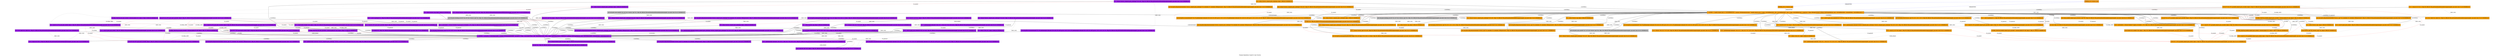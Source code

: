 strict graph "Program Dependency Graph for 'main' function" {
label="Program Dependency Graph for 'main' function";
Node0x55c8aea5aaf0 [fillcolor=purple, label="{  store i8* %12, i8** @_rpc_get_a.psocket, align 8, !dbg !91, DBGLOC file partitioned/multithreaded/purple/example1_rpc.mod.c line 25 col 11 ENDDBGLOC}", shape="record", side="purple/purple", style=filled];
Node0x558df9a9a6c0 [fillcolor=orange, label="{  store i8* %20, i8** @_handle_request_get_a.ssocket, align 8, !dbg !97, DBGLOC file partitioned/multithreaded/orange/example1_rpc.mod.c line 26 col 11 ENDDBGLOC}", shape="record", side="orange/orange", style=filled];
Node0x558df9a98080 [color="blue", fillcolor=orange, label="{FORMAL_IN: 0 %struct._tag*}", shape="record", side="orange/orange", style=filled];
Node0x55c8aea5f8c0 [dbginfo="Name: xdc_asyn_send on line 30 column 2 in file partitioned/multithreaded/purple/example1_rpc.mod.c (local)", fillcolor="gray", label="{  call void @xdc_asyn_send(i8* %22, i8* %23, %struct._tag* %1), !dbg !98, DBGLOC file partitioned/multithreaded/purple/example1_rpc.mod.c line 30 col 2 ENDDBGLOC}", shape="record", side="purple/purple", style="filled"];
Node0x55c8aea5b250 [fillcolor=purple, label="{  %20 = call i32 @sleep(i32 1), !dbg !94, DBGLOC file partitioned/multithreaded/purple/example1_rpc.mod.c line 27 col 3 ENDDBGLOC}", shape="record", side="purple/purple", style=filled];
Node0x55c8aea5a820 [fillcolor=purple, label="{  %7 = bitcast %struct._response_get_a_datatype* %4 to i8*, !dbg !80, DBGLOC file partitioned/multithreaded/purple/example1_rpc.mod.c line 15 col 2 ENDDBGLOC}", shape="record", side="purple/purple", style=filled];
Node0x558df9a9a570 [fillcolor=orange, label="{  %11 = icmp ne i32 %10, 0, !dbg !89, DBGLOC file partitioned/multithreaded/orange/example1_rpc.mod.c line 23 col 6 ENDDBGLOC}", shape="record", side="orange/orange", style=filled];
Node0x558df9a9a210 [annotation="TAG_REQUEST_GET_A", dbginfo="Name: 5 on line 13 column 2 in file partitioned/multithreaded/orange/example1_rpc.mod.c (local)", fillcolor=orange, label="{  %5 = alloca %struct._request_get_a_datatype, align 1, DBGLOC  ENDDBGLOC}", shape="record", side="orange/orange", style=filled];
Node0x55c8aea5b190 [fillcolor=purple, label="{  call void @llvm.memcpy.p0i8.p0i8.i64(i8* align 4 %13, i8* align 4 %14, i64 12, i1 false), !dbg !92, DBGLOC file partitioned/multithreaded/purple/example1_rpc.mod.c line 26 col 13 ENDDBGLOC}", shape="record", side="purple/purple", style=filled];
Node0x55c8aea5b070 [fillcolor=purple, label="{  %27 = load double, double* %26, align 1, !dbg !102, DBGLOC file partitioned/multithreaded/purple/example1_rpc.mod.c line 32 col 20 ENDDBGLOC}", shape="record", side="purple/purple", style=filled];
Node0x55c8aea5a670 [fillcolor=purple, label="{  call void @llvm.dbg.declare(metadata %struct._request_get_a_datatype* %3, metadata !50, metadata !DIExpression()), !dbg !71, DBGLOC file partitioned/multithreaded/purple/example1_rpc.mod.c line 10 col 25 ENDDBGLOC}", shape="record", side="purple/purple", style=filled];
Node0x558df9a9a270 [fillcolor=orange, label="{  call void @llvm.dbg.declare(metadata %struct._request_get_a_datatype* %5, metadata !57, metadata !DIExpression()), !dbg !78, DBGLOC file partitioned/multithreaded/orange/example1_rpc.mod.c line 13 col 25 ENDDBGLOC}", shape="record", side="orange/orange", style=filled];
Node0x55c8aea5a7c0 [annotation="TAG_RESPONSE_GET_A", dbginfo="Name: 4 on line 15 column 2 in file partitioned/multithreaded/purple/example1_rpc.mod.c (local)", fillcolor=purple, label="{  %4 = alloca %struct._response_get_a_datatype, align 1, DBGLOC  ENDDBGLOC}", shape="record", side="purple/purple", style=filled];
Node0x558df9a98140 [color="blue", fillcolor=orange, label="{FORMAL_OUT: 0 %struct._tag*}", shape="record", side="orange/orange", style=filled];
Node0x55c8aea5a880 [fillcolor=purple, label="{  %25 = bitcast %struct._response_get_a_datatype* %4 to i8*, !dbg !100, DBGLOC file partitioned/multithreaded/purple/example1_rpc.mod.c line 31 col 29 ENDDBGLOC}", shape="record", side="purple/purple", style=filled];
Node0x558df9a9a3f0 [fillcolor=orange, label="{  %9 = bitcast %struct._response_get_a_datatype* %6 to i8*, !dbg !87, DBGLOC file partitioned/multithreaded/orange/example1_rpc.mod.c line 18 col 2 ENDDBGLOC}", shape="record", side="orange/orange", style=filled];
Node0x55c8aea5a8e0 [fillcolor=purple, label="{  %13 = bitcast \{ i64, i32 \}* %5 to i8*, !dbg !92, DBGLOC file partitioned/multithreaded/purple/example1_rpc.mod.c line 26 col 13 ENDDBGLOC}", shape="record", side="purple/purple", style=filled];
Node0x55c8aea67480 [fillcolor=purple, label="{  %10 = call double (...) bitcast (double ()* @_rpc_get_a to double (...)*)(), !dbg !52, DBGLOC file partitioned/multithreaded/purple/example1.mod.c line 55 col 9 ENDDBGLOC}", shape="record", side="purple/purple", style=filled];
Node0x55c8aea5af50 [fillcolor=purple, label="{  %22 = load i8*, i8** @_rpc_get_a.psocket, align 8, !dbg !96, DBGLOC file partitioned/multithreaded/purple/example1_rpc.mod.c line 30 col 16 ENDDBGLOC}", shape="record", side="purple/purple", style=filled];
Node0x558df9aaa8c0 [fillcolor=orange, label="{\<\<ENTRY\>\> _handle_request_get_a \<\<0x558df9a63c30\> = distinct !DISubprogram(name: \"_handle_request_get_a\", scope: \<0x558df9a64360\>, file: \<0x558df9a64360\>, line: 5, type: \<0x558df9a653a0\>, scopeLine: 5, flags: DIFlagPrototyped, spFlags: DISPFlagDefinition, unit: \<0x558df9a63d48\>, retainedNodes: \<0x558df9a5cdc0\>)\>}", shape="record", side="orange/orange", style=filled];
Node0x558df9a9a2d0 [annotation="TAG_RESPONSE_GET_A", dbginfo="Name: 6 on line 18 column 2 in file partitioned/multithreaded/orange/example1_rpc.mod.c (local)", fillcolor=orange, label="{  %6 = alloca %struct._response_get_a_datatype, align 1, DBGLOC  ENDDBGLOC}", shape="record", side="orange/orange", style=filled];
Node0x558df9a9a000 [dbginfo="Name: xdc_blocking_recv on line 30 column 2 in file partitioned/multithreaded/orange/example1_rpc.mod.c (local)", fillcolor="gray", label="{  call void @xdc_blocking_recv(i8* %23, i8* %24, %struct._tag* %3), !dbg !102, DBGLOC file partitioned/multithreaded/orange/example1_rpc.mod.c line 30 col 2 ENDDBGLOC}", shape="record", side="orange/orange", style="filled"];
Node0x55c8aea5a6d0 [fillcolor=purple, label="{  %23 = bitcast %struct._request_get_a_datatype* %3 to i8*, !dbg !97, DBGLOC file partitioned/multithreaded/purple/example1_rpc.mod.c line 30 col 25 ENDDBGLOC}", shape="record", side="purple/purple", style=filled];
Node0x558df9a9a2a0 [fillcolor=orange, label="{  %8 = bitcast %struct._request_get_a_datatype* %5 to i8*, !dbg !79, DBGLOC file partitioned/multithreaded/orange/example1_rpc.mod.c line 13 col 2 ENDDBGLOC}", shape="record", side="orange/orange", style=filled];
Node0x558df9aba7b0 [fillcolor=orange, label="{  call void @_handle_request_get_a(%struct._tag* %5), !dbg !56, DBGLOC file partitioned/multithreaded/orange/example1_rpc.mod.c line 84 col 1 ENDDBGLOC}", shape="record", side="orange/orange", style=filled];
Node0x558df9a9a630 [fillcolor=orange, label="{  call void @llvm.var.annotation(i8* %9, i8* getelementptr inbounds ([19 x i8], [19 x i8]* @.str.2, i32 0, i32 0), i8* getelementptr inbounds ([52 x i8], [52 x i8]* @.str.1, i32 0, i32 0), i32 18), !dbg !87, DBGLOC file partitioned/multithreaded/orange/example1_rpc.mod.c line 18 col 2 ENDDBGLOC}", shape="record", side="orange/orange", style=filled];
Node0x558df9aaa260 [fillcolor=orange, label="{  br i1 %11, label %22, label %12, !dbg !91, DBGLOC file partitioned/multithreaded/orange/example1_rpc.mod.c line 23 col 5 ENDDBGLOC}", shape="record", side="orange/orange", style=filled];
Node0x558df9a9a300 [fillcolor=orange, label="{  %24 = bitcast %struct._request_get_a_datatype* %5 to i8*, !dbg !101, DBGLOC file partitioned/multithreaded/orange/example1_rpc.mod.c line 30 col 29 ENDDBGLOC}", shape="record", side="orange/orange", style=filled];
Node0x558df9a99f70 [fillcolor=orange, label="{  call void @tag_write(%struct._tag* %3, i32 1, i32 1, i32 3), !dbg !88, DBGLOC file partitioned/multithreaded/orange/example1_rpc.mod.c line 22 col 2 ENDDBGLOC}", shape="record", side="orange/orange", style=filled];
Node0x558df9a9a690 [fillcolor=orange, label="{  store i8* %13, i8** @_handle_request_get_a.psocket, align 8, !dbg !95, DBGLOC file partitioned/multithreaded/orange/example1_rpc.mod.c line 25 col 11 ENDDBGLOC}", shape="record", side="orange/orange", style=filled];
Node0x558df9a99f40 [fillcolor=orange, label="{  call void @llvm.dbg.declare(metadata %struct._tag** %2, metadata !51, metadata !DIExpression()), !dbg !52, DBGLOC file partitioned/multithreaded/orange/example1_rpc.mod.c line 5 col 38 ENDDBGLOC}", shape="record", side="orange/orange", style=filled];
Node0x55c8aea5af80 [fillcolor=purple, label="{  %18 = load i32, i32* %17, align 4, !dbg !92, DBGLOC file partitioned/multithreaded/purple/example1_rpc.mod.c line 26 col 13 ENDDBGLOC}", shape="record", side="purple/purple", style=filled];
Node0x558df9a99460 [fillcolor=orange, label="{  %3 = alloca %struct._tag, align 4, DBGLOC  ENDDBGLOC}", shape="record", side="orange/orange", style=filled];
Node0x558df9aaa680 [fillcolor=orange, label="{  %21 = call i32 @sleep(i32 1), !dbg !98, DBGLOC file partitioned/multithreaded/orange/example1_rpc.mod.c line 27 col 3 ENDDBGLOC}", shape="record", side="orange/orange", style=filled];
Node0x55c8aea5a940 [fillcolor=purple, label="{  store i32 0, i32* %8, align 1, !dbg !82, DBGLOC file partitioned/multithreaded/purple/example1_rpc.mod.c line 19 col 18 ENDDBGLOC}", shape="record", side="purple/purple", style=filled];
Node0x558df9aa9920 [fillcolor=orange, label="{  %2 = alloca %struct._tag*, align 8, DBGLOC  ENDDBGLOC}", shape="record", side="orange/orange", style=filled];
Node0x558df9aaa4d0 [fillcolor=orange, label="{  %13 = call i8* @xdc_pub_socket(), !dbg !94, DBGLOC file partitioned/multithreaded/orange/example1_rpc.mod.c line 25 col 13 ENDDBGLOC}", shape="record", side="orange/orange", style=filled];
Node0x55c8aea5f890 [fillcolor=purple, label="{  %2 = alloca %struct._tag, align 4, DBGLOC  ENDDBGLOC}", shape="record", side="purple/purple", style=filled];
Node0x55c8aea66c90 [fillcolor=purple, label="{GLOBAL_VALUE:@_rpc_get_a.psocket = internal global i8* null, align 8, !dbg !13, DBGLOC  ENDDBGLOC}", shape="record", side="purple/purple", style=filled];
Node0x558df9aaa500 [fillcolor=orange, label="{  %20 = call i8* @xdc_sub_socket(i64 %17, i32 %19), !dbg !96, DBGLOC file partitioned/multithreaded/orange/example1_rpc.mod.c line 26 col 13 ENDDBGLOC}", shape="record", side="orange/orange", style=filled];
Node0x558df9a9a0f0 [fillcolor=orange, label="{  %4 = alloca %struct._tag, align 4, DBGLOC  ENDDBGLOC}", shape="record", side="orange/orange", style=filled];
Node0x558df9ac4d10 [fillcolor=orange, label="{GLOBAL_VALUE:@_handle_request_get_a.ssocket = internal global i8* null, align 8, !dbg !28, DBGLOC  ENDDBGLOC}", shape="record", side="orange/orange", style=filled];
Node0x55c8aea5aa00 [fillcolor=purple, label="{  call void @llvm.var.annotation(i8* %7, i8* getelementptr inbounds ([19 x i8], [19 x i8]* @.str.2, i32 0, i32 0), i8* getelementptr inbounds ([52 x i8], [52 x i8]* @.str.1, i32 0, i32 0), i32 15), !dbg !80, DBGLOC file partitioned/multithreaded/purple/example1_rpc.mod.c line 15 col 2 ENDDBGLOC}", shape="record", side="purple/purple", style=filled];
Node0x558df9aaa8f0 [fillcolor=orange, label="{  br label %22, !dbg !99, DBGLOC file partitioned/multithreaded/orange/example1_rpc.mod.c line 28 col 2 ENDDBGLOC}", shape="record", side="orange/orange", style=filled];
Node0x55c8aea5a6a0 [fillcolor=purple, label="{  %6 = bitcast %struct._request_get_a_datatype* %3 to i8*, !dbg !72, DBGLOC file partitioned/multithreaded/purple/example1_rpc.mod.c line 10 col 2 ENDDBGLOC}", shape="record", side="purple/purple", style=filled];
Node0x55c8aea5a640 [annotation="TAG_REQUEST_GET_A", dbginfo="Name: 3 on line 10 column 2 in file partitioned/multithreaded/purple/example1_rpc.mod.c (local)", fillcolor=purple, label="{  %3 = alloca %struct._request_get_a_datatype, align 1, DBGLOC  ENDDBGLOC}", shape="record", side="purple/purple", style=filled];
Node0x55c8aea5a970 [fillcolor=purple, label="{  %17 = getelementptr inbounds \{ i64, i32 \}, \{ i64, i32 \}* %5, i32 0, i32 1, !dbg !92, DBGLOC file partitioned/multithreaded/purple/example1_rpc.mod.c line 26 col 13 ENDDBGLOC}", shape="record", side="purple/purple", style=filled];
Node0x55c8aea5a4c0 [dbginfo="Name: xdc_blocking_recv on line 31 column 2 in file partitioned/multithreaded/purple/example1_rpc.mod.c (local)", fillcolor="gray", label="{  call void @xdc_blocking_recv(i8* %24, i8* %25, %struct._tag* %2), !dbg !101, DBGLOC file partitioned/multithreaded/purple/example1_rpc.mod.c line 31 col 2 ENDDBGLOC}", shape="record", side="purple/purple", style="filled"];
Node0x558df9a9a030 [fillcolor=orange, label="{  %15 = bitcast %struct._tag* %3 to i8*, !dbg !96, DBGLOC file partitioned/multithreaded/orange/example1_rpc.mod.c line 26 col 13 ENDDBGLOC}", shape="record", side="orange/orange", style=filled];
Node0x55c8aea69b90 [fillcolor=purple, label="{GLOBAL_VALUE:@_rpc_get_a.inited = internal global i32 0, align 4, !dbg !0, DBGLOC  ENDDBGLOC}", shape="record", side="purple/purple", style=filled];
Node0x55c8aea5afb0 [fillcolor=purple, label="{  %24 = load i8*, i8** @_rpc_get_a.ssocket, align 8, !dbg !99, DBGLOC file partitioned/multithreaded/purple/example1_rpc.mod.c line 31 col 20 ENDDBGLOC}", shape="record", side="purple/purple", style=filled];
Node0x558df9aaa410 [fillcolor=orange, label="{  %27 = load i8*, i8** @_handle_request_get_a.psocket, align 8, !dbg !107, DBGLOC file partitioned/multithreaded/orange/example1_rpc.mod.c line 34 col 16 ENDDBGLOC}", shape="record", side="orange/orange", style=filled];
Node0x558df9a9a450 [fillcolor=orange, label="{  %26 = getelementptr inbounds %struct._response_get_a_datatype, %struct._response_get_a_datatype* %6, i32 0, i32 0, !dbg !104, DBGLOC file partitioned/multithreaded/orange/example1_rpc.mod.c line 31 col 12 ENDDBGLOC}", shape="record", side="orange/orange", style=filled];
Node0x55c8aea4eb80 [fillcolor=purple, label="{  %1 = alloca %struct._tag, align 4, DBGLOC  ENDDBGLOC}", shape="record", side="purple/purple", style=filled];
Node0x55c8aea5b0d0 [fillcolor=purple, label="{  %19 = call i8* @xdc_sub_socket(i64 %16, i32 %18), !dbg !92, DBGLOC file partitioned/multithreaded/purple/example1_rpc.mod.c line 26 col 13 ENDDBGLOC}", shape="record", side="purple/purple", style=filled];
Node0x55c8aea5b0a0 [fillcolor=purple, label="{  %12 = call i8* @xdc_pub_socket(), !dbg !90, DBGLOC file partitioned/multithreaded/purple/example1_rpc.mod.c line 25 col 13 ENDDBGLOC}", shape="record", side="purple/purple", style=filled];
Node0x55c8aea5d2e0 [fillcolor=purple, label="{GLOBAL_VALUE:@_rpc_get_a.ssocket = internal global i8* null, align 8, !dbg !16, DBGLOC  ENDDBGLOC}", shape="record", side="purple/purple", style=filled];
Node0x558df9ac4e50 [fillcolor=orange, label="{GLOBAL_VALUE:@_handle_request_get_a.inited = internal global i32 0, align 4, !dbg !0, DBGLOC  ENDDBGLOC}", shape="record", side="orange/orange", style=filled];
Node0x558df9a9a5d0 [fillcolor=orange, label="{  call void @llvm.var.annotation(i8* %8, i8* getelementptr inbounds ([18 x i8], [18 x i8]* @.str, i32 0, i32 0), i8* getelementptr inbounds ([52 x i8], [52 x i8]* @.str.1, i32 0, i32 0), i32 13), !dbg !79, DBGLOC file partitioned/multithreaded/orange/example1_rpc.mod.c line 13 col 2 ENDDBGLOC}", shape="record", side="orange/orange", style=filled];
Node0x55c8aea5aa60 [fillcolor=purple, label="{  %9 = load i32, i32* @_rpc_get_a.inited, align 4, !dbg !85, DBGLOC file partitioned/multithreaded/purple/example1_rpc.mod.c line 23 col 6 ENDDBGLOC}", shape="record", side="purple/purple", style=filled];
Node0x558df9aaa770 [fillcolor=orange, label="{  %25 = call double (...) bitcast (double ()* @get_a to double (...)*)(), !dbg !103, DBGLOC file partitioned/multithreaded/orange/example1_rpc.mod.c line 31 col 18 ENDDBGLOC}", shape="record", side="orange/orange", style=filled];
Node0x55c8aea5a700 [fillcolor=purple, label="{  %8 = getelementptr inbounds %struct._request_get_a_datatype, %struct._request_get_a_datatype* %3, i32 0, i32 0, !dbg !81, DBGLOC file partitioned/multithreaded/purple/example1_rpc.mod.c line 19 col 12 ENDDBGLOC}", shape="record", side="purple/purple", style=filled];
Node0x558df9aaa3b0 [fillcolor=orange, label="{  %23 = load i8*, i8** @_handle_request_get_a.ssocket, align 8, !dbg !100, DBGLOC file partitioned/multithreaded/orange/example1_rpc.mod.c line 30 col 20 ENDDBGLOC}", shape="record", side="orange/orange", style=filled];
Node0x558df9a9a240 [dbginfo="Name: xdc_asyn_send on line 34 column 2 in file partitioned/multithreaded/orange/example1_rpc.mod.c (local)", fillcolor="gray", label="{  call void @xdc_asyn_send(i8* %27, i8* %28, %struct._tag* %4), !dbg !109, DBGLOC file partitioned/multithreaded/orange/example1_rpc.mod.c line 34 col 2 ENDDBGLOC}", shape="record", side="orange/orange", style="filled"];
Node0x558df9aaa380 [fillcolor=orange, label="{  %17 = load i64, i64* %16, align 4, !dbg !96, DBGLOC file partitioned/multithreaded/orange/example1_rpc.mod.c line 26 col 13 ENDDBGLOC}", shape="record", side="orange/orange", style=filled];
Node0x558df9aa8cd0 [fillcolor=orange, label="{  store %struct._tag* %0, %struct._tag** %2, align 8, DBGLOC  ENDDBGLOC}", shape="record", side="orange/orange", style=filled];
Node0x558df9a9a1b0 [fillcolor=orange, label="{  call void @llvm.dbg.declare(metadata %struct._tag* %4, metadata !55, metadata !DIExpression()), !dbg !56, DBGLOC file partitioned/multithreaded/orange/example1_rpc.mod.c line 10 col 11 ENDDBGLOC}", shape="record", side="orange/orange", style=filled];
Node0x558df9aaa3e0 [fillcolor=orange, label="{  %19 = load i32, i32* %18, align 4, !dbg !96, DBGLOC file partitioned/multithreaded/orange/example1_rpc.mod.c line 26 col 13 ENDDBGLOC}", shape="record", side="orange/orange", style=filled];
Node0x558df9a99fd0 [fillcolor=orange, label="{  call void @llvm.dbg.declare(metadata %struct._tag* %3, metadata !53, metadata !DIExpression()), !dbg !54, DBGLOC file partitioned/multithreaded/orange/example1_rpc.mod.c line 9 col 11 ENDDBGLOC}", shape="record", side="orange/orange", style=filled];
Node0x558df9a9a780 [fillcolor=orange, label="{  store double %25, double* %26, align 1, !dbg !105, DBGLOC file partitioned/multithreaded/orange/example1_rpc.mod.c line 31 col 16 ENDDBGLOC}", shape="record", side="orange/orange", style=filled];
Node0x55c8aea5aac0 [fillcolor=purple, label="{  store i32 1, i32* @_rpc_get_a.inited, align 4, !dbg !88, DBGLOC file partitioned/multithreaded/purple/example1_rpc.mod.c line 24 col 10 ENDDBGLOC}", shape="record", side="purple/purple", style=filled];
Node0x55c8aea5a7f0 [fillcolor=purple, label="{  call void @llvm.dbg.declare(metadata %struct._response_get_a_datatype* %4, metadata !73, metadata !DIExpression()), !dbg !79, DBGLOC file partitioned/multithreaded/purple/example1_rpc.mod.c line 15 col 26 ENDDBGLOC}", shape="record", side="purple/purple", style=filled];
Node0x558df9a9a510 [fillcolor=orange, label="{  %10 = load i32, i32* @_handle_request_get_a.inited, align 4, !dbg !89, DBGLOC file partitioned/multithreaded/orange/example1_rpc.mod.c line 23 col 6 ENDDBGLOC}", shape="record", side="orange/orange", style=filled];
Node0x558df9a9a4b0 [fillcolor=orange, label="{  %14 = bitcast \{ i64, i32 \}* %7 to i8*, !dbg !96, DBGLOC file partitioned/multithreaded/orange/example1_rpc.mod.c line 26 col 13 ENDDBGLOC}", shape="record", side="orange/orange", style=filled];
Node0x55c8aea5a8b0 [fillcolor=purple, label="{  %5 = alloca \{ i64, i32 \}, align 4, DBGLOC  ENDDBGLOC}", shape="record", side="purple/purple", style=filled];
Node0x55c8aea5abe0 [fillcolor=purple, label="{  br i1 %10, label %21, label %11, !dbg !87, DBGLOC file partitioned/multithreaded/purple/example1_rpc.mod.c line 23 col 5 ENDDBGLOC}", shape="record", side="purple/purple", style=filled];
Node0x558df9aaacd0 [fillcolor=orange, label="{  ret void, !dbg !110, DBGLOC file partitioned/multithreaded/orange/example1_rpc.mod.c line 35 col 1 ENDDBGLOC}", shape="record", side="orange/orange", style=filled];
Node0x558df9aaa5c0 [fillcolor=orange, label="{  call void @llvm.memcpy.p0i8.p0i8.i64(i8* align 4 %14, i8* align 4 %15, i64 12, i1 false), !dbg !96, DBGLOC file partitioned/multithreaded/orange/example1_rpc.mod.c line 26 col 13 ENDDBGLOC}", shape="record", side="orange/orange", style=filled];
Node0x55c8aea5f830 [fillcolor=purple, label="{  call void @tag_write(%struct._tag* %1, i32 1, i32 1, i32 3), !dbg !83, DBGLOC file partitioned/multithreaded/purple/example1_rpc.mod.c line 20 col 2 ENDDBGLOC}", shape="record", side="purple/purple", style=filled];
Node0x558df9a9a4e0 [fillcolor=orange, label="{  %16 = getelementptr inbounds \{ i64, i32 \}, \{ i64, i32 \}* %7, i32 0, i32 0, !dbg !96, DBGLOC file partitioned/multithreaded/orange/example1_rpc.mod.c line 26 col 13 ENDDBGLOC}", shape="record", side="orange/orange", style=filled];
Node0x55c8aea5a490 [fillcolor=purple, label="{  call void @tag_write(%struct._tag* %2, i32 2, i32 2, i32 4), !dbg !84, DBGLOC file partitioned/multithreaded/purple/example1_rpc.mod.c line 21 col 2 ENDDBGLOC}", shape="record", side="purple/purple", style=filled];
Node0x55c8aea5b490 [fillcolor=purple, label="{  ret double %27, !dbg !103, DBGLOC file partitioned/multithreaded/purple/example1_rpc.mod.c line 32 col 2 ENDDBGLOC}", shape="record", side="purple/purple", style=filled];
Node0x558df9a9a420 [fillcolor=orange, label="{  %28 = bitcast %struct._response_get_a_datatype* %6 to i8*, !dbg !108, DBGLOC file partitioned/multithreaded/orange/example1_rpc.mod.c line 34 col 25 ENDDBGLOC}", shape="record", side="orange/orange", style=filled];
Node0x558df9a9a480 [fillcolor=orange, label="{  %7 = alloca \{ i64, i32 \}, align 4, DBGLOC  ENDDBGLOC}", shape="record", side="orange/orange", style=filled];
Node0x558df9a9a1e0 [fillcolor=orange, label="{  call void @tag_write(%struct._tag* %4, i32 2, i32 2, i32 4), !dbg !106, DBGLOC file partitioned/multithreaded/orange/example1_rpc.mod.c line 33 col 2 ENDDBGLOC}", shape="record", side="orange/orange", style=filled];
Node0x55c8aea5b4c0 [fillcolor=purple, label="{\<\<ENTRY\>\> _rpc_get_a \<\<0x55c8aea1eaf0\> = distinct !DISubprogram(name: \"_rpc_get_a\", scope: \<0x55c8aea13ca0\>, file: \<0x55c8aea13ca0\>, line: 2, type: \<0x55c8aea200a0\>, scopeLine: 2, spFlags: DISPFlagDefinition, unit: \<0x55c8aea1eb98\>, retainedNodes: \<0x55c8aea1eb30\>)\>}", shape="record", side="purple/purple", style=filled];
Node0x55c8aea5ab20 [fillcolor=purple, label="{  store i8* %19, i8** @_rpc_get_a.ssocket, align 8, !dbg !93, DBGLOC file partitioned/multithreaded/purple/example1_rpc.mod.c line 26 col 11 ENDDBGLOC}", shape="record", side="purple/purple", style=filled];
Node0x55c8aea5a4f0 [fillcolor=purple, label="{  %14 = bitcast %struct._tag* %2 to i8*, !dbg !92, DBGLOC file partitioned/multithreaded/purple/example1_rpc.mod.c line 26 col 13 ENDDBGLOC}", shape="record", side="purple/purple", style=filled];
Node0x55c8aea5a9a0 [fillcolor=purple, label="{  call void @llvm.var.annotation(i8* %6, i8* getelementptr inbounds ([18 x i8], [18 x i8]* @.str, i32 0, i32 0), i8* getelementptr inbounds ([52 x i8], [52 x i8]* @.str.1, i32 0, i32 0), i32 10), !dbg !72, DBGLOC file partitioned/multithreaded/purple/example1_rpc.mod.c line 10 col 2 ENDDBGLOC}", shape="record", side="purple/purple", style=filled];
Node0x55c8aea5b4f0 [fillcolor=purple, label="{  br label %21, !dbg !95, DBGLOC file partitioned/multithreaded/purple/example1_rpc.mod.c line 28 col 2 ENDDBGLOC}", shape="record", side="purple/purple", style=filled];
Node0x558df9a9a5a0 [fillcolor=orange, label="{  store i32 1, i32* @_handle_request_get_a.inited, align 4, !dbg !92, DBGLOC file partitioned/multithreaded/orange/example1_rpc.mod.c line 24 col 10 ENDDBGLOC}", shape="record", side="orange/orange", style=filled];
Node0x55c8aea5aa90 [fillcolor=purple, label="{  %10 = icmp ne i32 %9, 0, !dbg !85, DBGLOC file partitioned/multithreaded/purple/example1_rpc.mod.c line 23 col 6 ENDDBGLOC}", shape="record", side="purple/purple", style=filled];
Node0x558df9ac7000 [fillcolor=orange, label="{GLOBAL_VALUE:@_handle_request_get_a.psocket = internal global i8* null, align 8, !dbg !25, DBGLOC  ENDDBGLOC}", shape="record", side="orange/orange", style=filled];
Node0x55c8aea5f860 [fillcolor=purple, label="{  call void @llvm.dbg.declare(metadata %struct._tag* %2, metadata !48, metadata !DIExpression()), !dbg !49, DBGLOC file partitioned/multithreaded/purple/example1_rpc.mod.c line 7 col 11 ENDDBGLOC}", shape="record", side="purple/purple", style=filled];
Node0x55c8aea5f800 [fillcolor=purple, label="{  call void @llvm.dbg.declare(metadata %struct._tag* %1, metadata !34, metadata !DIExpression()), !dbg !47, DBGLOC file partitioned/multithreaded/purple/example1_rpc.mod.c line 6 col 11 ENDDBGLOC}", shape="record", side="purple/purple", style=filled];
Node0x558df9a9a3c0 [fillcolor=orange, label="{  call void @llvm.dbg.declare(metadata %struct._response_get_a_datatype* %6, metadata !80, metadata !DIExpression()), !dbg !86, DBGLOC file partitioned/multithreaded/orange/example1_rpc.mod.c line 18 col 26 ENDDBGLOC}", shape="record", side="orange/orange", style=filled];
Node0x55c8aea5a850 [fillcolor=purple, label="{  %26 = getelementptr inbounds %struct._response_get_a_datatype, %struct._response_get_a_datatype* %4, i32 0, i32 0, !dbg !102, DBGLOC file partitioned/multithreaded/purple/example1_rpc.mod.c line 32 col 20 ENDDBGLOC}", shape="record", side="purple/purple", style=filled];
Node0x558df9a9a540 [fillcolor=orange, label="{  %18 = getelementptr inbounds \{ i64, i32 \}, \{ i64, i32 \}* %7, i32 0, i32 1, !dbg !96, DBGLOC file partitioned/multithreaded/orange/example1_rpc.mod.c line 26 col 13 ENDDBGLOC}", shape="record", side="orange/orange", style=filled];
Node0x55c8aea5a910 [fillcolor=purple, label="{  %15 = getelementptr inbounds \{ i64, i32 \}, \{ i64, i32 \}* %5, i32 0, i32 0, !dbg !92, DBGLOC file partitioned/multithreaded/purple/example1_rpc.mod.c line 26 col 13 ENDDBGLOC}", shape="record", side="purple/purple", style=filled];
Node0x55c8aea5ad10 [fillcolor=purple, label="{  %16 = load i64, i64* %15, align 4, !dbg !92, DBGLOC file partitioned/multithreaded/purple/example1_rpc.mod.c line 26 col 13 ENDDBGLOC}", shape="record", side="purple/purple", style=filled];
N [pos="0,25!", shape=polygon, side=green, style=invis];
S [pos="0,-25!", shape=polygon, side=orange, style=invis];
Node0x55c8aea5aaf0 -- Node0x55c8aea5aa60  [color="red", label="{D_ALIAS}", penwidth="2.0", style="dotted"];
Node0x55c8aea5aaf0 -- Node0x55c8aea5aac0  [color="red", label="{D_ALIAS}", penwidth="2.0", style="dotted"];
Node0x55c8aea5aaf0 -- Node0x55c8aea5af50  [color="red", label="{D_ALIAS}", penwidth="2.0", style="dotted"];
Node0x55c8aea5aaf0 -- Node0x55c8aea5afb0  [color="red", label="{D_ALIAS}", penwidth="2.0", style="dotted"];
Node0x55c8aea5aaf0 -- Node0x55c8aea5ab20  [color="red", label="{D_ALIAS}", penwidth="2.0", style="dotted"];
Node0x55c8aea5aaf0 -- Node0x55c8aea5b0a0  [label="{DEF_USE}", style="dotted"];
Node0x55c8aea5aaf0 -- Node0x55c8aea5b4c0  [label="{CONTROL}"];
Node0x55c8aea5aaf0 -- Node0x55c8aea66c90  [label="{GLOBAL_DEP}", style="dotted"];
Node0x55c8aea5aaf0 -- N  [style=invis];
Node0x558df9a9a6c0 -- Node0x558df9a9a510  [color="red", label="{D_ALIAS}", penwidth="2.0", style="dotted"];
Node0x558df9a9a6c0 -- Node0x558df9a9a5a0  [color="red", label="{D_ALIAS}", penwidth="2.0", style="dotted"];
Node0x558df9a9a6c0 -- Node0x558df9a9a690  [color="red", label="{D_ALIAS}", penwidth="2.0", style="dotted"];
Node0x558df9a9a6c0 -- Node0x558df9aaa3b0  [color="red", label="{D_ALIAS}", penwidth="2.0", style="dotted"];
Node0x558df9a9a6c0 -- Node0x558df9aaa410  [color="red", label="{D_ALIAS}", penwidth="2.0", style="dotted"];
Node0x558df9a9a6c0 -- Node0x558df9aaa500  [label="{DEF_USE}", style="dotted"];
Node0x558df9a9a6c0 -- Node0x558df9aaa8c0  [label="{CONTROL}"];
Node0x558df9a9a6c0 -- Node0x558df9ac4d10  [label="{GLOBAL_DEP}", style="dotted"];
Node0x558df9a9a6c0 -- S  [style=invis];
Node0x558df9a98080 -- Node0x558df9aaa8c0  [color="blue", label="{PARAMETER}", style="dashed"];
Node0x558df9a98080 -- Node0x558df9a98140  [color="blue", label="{PARAMETER}", style="dashed"];
Node0x558df9a98080 -- Node0x558df9aa8cd0  [label="{D_general}", style="dotted"];
Node0x558df9a98080 -- S  [style=invis];
Node0x55c8aea5f8c0 -- Node0x558df9a9a000  [label="{CROSSDOMAIN}"];
Node0x55c8aea5f8c0 -- Node0x55c8aea4eb80  [label="{DEF_USE}", style="dotted"];
Node0x55c8aea5f8c0 -- Node0x55c8aea5a6d0  [label="{DEF_USE}", style="dotted"];
Node0x55c8aea5f8c0 -- Node0x55c8aea5af50  [label="{DEF_USE}", style="dotted"];
Node0x55c8aea5f8c0 -- Node0x55c8aea5b4c0  [label="{CONTROL}"];
Node0x55c8aea5b250 -- Node0x55c8aea5af50  [label="{D_general}", style="dotted"];
Node0x55c8aea5b250 -- Node0x55c8aea5afb0  [label="{D_general}", style="dotted"];
Node0x55c8aea5b250 -- Node0x55c8aea5b070  [label="{D_general}", style="dotted"];
Node0x55c8aea5b250 -- Node0x55c8aea5b4c0  [label="{CONTROL}"];
Node0x55c8aea5b250 -- N  [style=invis];
Node0x55c8aea5a820 -- Node0x55c8aea5a7c0  [color="red", label="{D_ALIAS}", penwidth="2.0", style="dotted"];
Node0x55c8aea5a820 -- Node0x55c8aea5aa00  [label="{DEF_USE}", style="dotted"];
Node0x55c8aea5a820 -- Node0x55c8aea5b4c0  [label="{CONTROL}"];
Node0x55c8aea5a820 -- N  [style=invis];
Node0x558df9a9a570 -- Node0x558df9a9a510  [label="{DEF_USE}", style="dotted"];
Node0x558df9a9a570 -- Node0x558df9aaa260  [label="{DEF_USE}", style="dotted"];
Node0x558df9a9a570 -- Node0x558df9aaa8c0  [label="{CONTROL}"];
Node0x558df9a9a570 -- S  [style=invis];
Node0x558df9a9a210 -- Node0x558df9a9a270  [label="{DEF_USE}", style="dotted"];
Node0x558df9a9a210 -- Node0x558df9a9a2a0  [color="red", label="{D_ALIAS}", penwidth="2.0", style="dotted"];
Node0x558df9a9a210 -- Node0x558df9a9a300  [color="red", label="{D_ALIAS}", penwidth="2.0", style="dotted"];
Node0x558df9a9a210 -- Node0x558df9aaa8c0  [label="{CONTROL}"];
Node0x558df9a9a210 -- S  [style=invis];
Node0x55c8aea5b190 -- Node0x55c8aea5a4f0  [label="{DEF_USE}", style="dotted"];
Node0x55c8aea5b190 -- Node0x55c8aea5a8e0  [label="{DEF_USE}", style="dotted"];
Node0x55c8aea5b190 -- Node0x55c8aea5b4c0  [label="{CONTROL}"];
Node0x55c8aea5b190 -- N  [style=invis];
Node0x55c8aea5b070 -- Node0x55c8aea5a850  [label="{DATA_READ}", style="dotted"];
Node0x55c8aea5b070 -- Node0x55c8aea5aac0  [color="red", label="{D_ALIAS}", penwidth="2.0", style="dotted"];
Node0x55c8aea5b070 -- Node0x55c8aea5a490  [label="{D_general}", style="dotted"];
Node0x55c8aea5b070 -- Node0x55c8aea5b490  [label="{DEF_USE}", style="dotted"];
Node0x55c8aea5b070 -- Node0x55c8aea5b4c0  [label="{CONTROL}"];
Node0x55c8aea5b070 -- N  [style=invis];
Node0x55c8aea5a670 -- Node0x55c8aea5a640  [label="{DEF_USE}", style="dotted"];
Node0x55c8aea5a670 -- Node0x55c8aea5b4c0  [label="{CONTROL}"];
Node0x55c8aea5a670 -- N  [style=invis];
Node0x558df9a9a270 -- Node0x558df9aaa8c0  [label="{CONTROL}"];
Node0x558df9a9a270 -- S  [style=invis];
Node0x55c8aea5a7c0 -- Node0x55c8aea5a7f0  [label="{DEF_USE}", style="dotted"];
Node0x55c8aea5a7c0 -- Node0x55c8aea5a880  [color="red", label="{D_ALIAS}", penwidth="2.0", style="dotted"];
Node0x55c8aea5a7c0 -- Node0x55c8aea5a850  [label="{DEF_USE}", style="dotted"];
Node0x55c8aea5a7c0 -- Node0x55c8aea5b4c0  [label="{CONTROL}"];
Node0x55c8aea5a7c0 -- N  [style=invis];
Node0x558df9a98140 -- Node0x558df9aaa8c0  [color="blue", label="{PARAMETER}", style="dashed"];
Node0x558df9a98140 -- S  [style=invis];
Node0x55c8aea5a880 -- Node0x55c8aea5a4c0  [label="{DEF_USE}", style="dotted"];
Node0x55c8aea5a880 -- Node0x55c8aea5b4c0  [label="{CONTROL}"];
Node0x558df9a9a3f0 -- Node0x558df9a9a2d0  [color="red", label="{D_ALIAS}", penwidth="2.0", style="dotted"];
Node0x558df9a9a3f0 -- Node0x558df9a9a630  [label="{DEF_USE}", style="dotted"];
Node0x558df9a9a3f0 -- Node0x558df9aaa8c0  [label="{CONTROL}"];
Node0x558df9a9a3f0 -- S  [style=invis];
Node0x55c8aea5a8e0 -- Node0x55c8aea5a8b0  [color="red", label="{D_ALIAS}", penwidth="2.0", style="dotted"];
Node0x55c8aea5a8e0 -- Node0x55c8aea5b4c0  [label="{CONTROL}"];
Node0x55c8aea5a8e0 -- N  [style=invis];
Node0x55c8aea67480 -- Node0x55c8aea5b490  [label="{D_general}", style="dotted"];
Node0x55c8aea67480 -- Node0x55c8aea5b4c0  [label="{CONTROL}"];
Node0x55c8aea67480 -- N  [style=invis];
Node0x55c8aea5af50 -- Node0x55c8aea5aac0  [color="red", label="{D_ALIAS}", penwidth="2.0", style="dotted"];
Node0x55c8aea5af50 -- Node0x55c8aea5ab20  [color="red", label="{D_ALIAS}", penwidth="2.0", style="dotted"];
Node0x55c8aea5af50 -- Node0x55c8aea5a490  [label="{D_general}", style="dotted"];
Node0x55c8aea5af50 -- Node0x55c8aea5b4c0  [label="{CONTROL}"];
Node0x55c8aea5af50 -- Node0x55c8aea66c90  [label="{GLOBAL_DEP}", style="dotted"];
Node0x558df9aaa8c0 -- Node0x558df9aa9920  [label="{CONTROL}"];
Node0x558df9aaa8c0 -- Node0x558df9a99460  [label="{CONTROL}"];
Node0x558df9aaa8c0 -- Node0x558df9a9a0f0  [label="{CONTROL}"];
Node0x558df9aaa8c0 -- Node0x558df9a9a2d0  [label="{CONTROL}"];
Node0x558df9aaa8c0 -- Node0x558df9a9a480  [label="{CONTROL}"];
Node0x558df9aaa8c0 -- Node0x558df9aa8cd0  [label="{CONTROL}"];
Node0x558df9aaa8c0 -- Node0x558df9a99f40  [label="{CONTROL}"];
Node0x558df9aaa8c0 -- Node0x558df9a99fd0  [label="{CONTROL}"];
Node0x558df9aaa8c0 -- Node0x558df9a9a1b0  [label="{CONTROL}"];
Node0x558df9aaa8c0 -- Node0x558df9a9a2a0  [label="{CONTROL}"];
Node0x558df9aaa8c0 -- Node0x558df9a9a5d0  [label="{CONTROL}"];
Node0x558df9aaa8c0 -- Node0x558df9a9a3c0  [label="{CONTROL}"];
Node0x558df9aaa8c0 -- Node0x558df9a9a630  [label="{CONTROL}"];
Node0x558df9aaa8c0 -- Node0x558df9a99f70  [label="{CONTROL}"];
Node0x558df9aaa8c0 -- Node0x558df9a9a510  [label="{CONTROL}"];
Node0x558df9aaa8c0 -- Node0x558df9aaa260  [label="{CONTROL}"];
Node0x558df9aaa8c0 -- Node0x558df9a9a5a0  [label="{CONTROL}"];
Node0x558df9aaa8c0 -- Node0x558df9aaa4d0  [label="{CONTROL}"];
Node0x558df9aaa8c0 -- Node0x558df9a9a690  [label="{CONTROL}"];
Node0x558df9aaa8c0 -- Node0x558df9a9a4b0  [label="{CONTROL}"];
Node0x558df9aaa8c0 -- Node0x558df9a9a030  [label="{CONTROL}"];
Node0x558df9aaa8c0 -- Node0x558df9aaa5c0  [label="{CONTROL}"];
Node0x558df9aaa8c0 -- Node0x558df9a9a4e0  [label="{CONTROL}"];
Node0x558df9aaa8c0 -- Node0x558df9aaa380  [label="{CONTROL}"];
Node0x558df9aaa8c0 -- Node0x558df9a9a540  [label="{CONTROL}"];
Node0x558df9aaa8c0 -- Node0x558df9aaa3e0  [label="{CONTROL}"];
Node0x558df9aaa8c0 -- Node0x558df9aaa500  [label="{CONTROL}"];
Node0x558df9aaa8c0 -- Node0x558df9aaa680  [label="{CONTROL}"];
Node0x558df9aaa8c0 -- Node0x558df9aaa8f0  [label="{CONTROL}"];
Node0x558df9aaa8c0 -- Node0x558df9aaa3b0  [label="{CONTROL}"];
Node0x558df9aaa8c0 -- Node0x558df9a9a300  [label="{CONTROL}"];
Node0x558df9aaa8c0 -- Node0x558df9a9a000  [label="{CONTROL}"];
Node0x558df9aaa8c0 -- Node0x558df9aaa770  [label="{CONTROL}"];
Node0x558df9aaa8c0 -- Node0x558df9a9a450  [label="{CONTROL}"];
Node0x558df9aaa8c0 -- Node0x558df9a9a780  [label="{CONTROL}"];
Node0x558df9aaa8c0 -- Node0x558df9a9a1e0  [label="{CONTROL}"];
Node0x558df9aaa8c0 -- Node0x558df9aaa410  [label="{CONTROL}"];
Node0x558df9aaa8c0 -- Node0x558df9a9a420  [label="{CONTROL}"];
Node0x558df9aaa8c0 -- Node0x558df9a9a240  [label="{CONTROL}"];
Node0x558df9aaa8c0 -- Node0x558df9aaacd0  [label="{CONTROL}"];
Node0x558df9aaa8c0 -- Node0x558df9ac4e50  [label="{SCOPE}"];
Node0x558df9aaa8c0 -- Node0x558df9ac7000  [label="{SCOPE}"];
Node0x558df9aaa8c0 -- Node0x558df9ac4d10  [label="{SCOPE}"];
Node0x558df9aaa8c0 -- Node0x558df9aba7b0  [label="{CONTROL}"];
Node0x558df9a9a2d0 -- Node0x558df9a9a3c0  [label="{DEF_USE}", style="dotted"];
Node0x558df9a9a2d0 -- Node0x558df9a9a450  [label="{DEF_USE}", style="dotted"];
Node0x558df9a9a2d0 -- Node0x558df9a9a420  [color="red", label="{D_ALIAS}", penwidth="2.0", style="dotted"];
Node0x558df9a9a2d0 -- S  [style=invis];
Node0x558df9a9a000 -- Node0x558df9a99460  [label="{DEF_USE}", style="dotted"];
Node0x558df9a9a000 -- Node0x558df9a9a300  [label="{DEF_USE}", style="dotted"];
Node0x558df9a9a000 -- Node0x558df9aaa3b0  [label="{DEF_USE}", style="dotted"];
Node0x55c8aea5a6d0 -- Node0x55c8aea5a640  [color="red", label="{D_ALIAS}", penwidth="2.0", style="dotted"];
Node0x55c8aea5a6d0 -- Node0x55c8aea5b4c0  [label="{CONTROL}"];
Node0x558df9a9a2a0 -- Node0x558df9a9a5d0  [label="{DEF_USE}", style="dotted"];
Node0x558df9a9a2a0 -- S  [style=invis];
Node0x558df9aba7b0 -- Node0x558df9aaacd0  [label="{D_general}", style="dotted"];
Node0x558df9aba7b0 -- S  [style=invis];
Node0x558df9a9a630 -- S  [style=invis];
Node0x558df9aaa260 -- S  [style=invis];
Node0x558df9a99f70 -- Node0x558df9a99460  [label="{DEF_USE}", style="dotted"];
Node0x558df9a99f70 -- Node0x558df9aaa3b0  [label="{D_general}", style="dotted"];
Node0x558df9a99f70 -- Node0x558df9aaa410  [label="{D_general}", style="dotted"];
Node0x558df9a99f70 -- S  [style=invis];
Node0x558df9a9a690 -- Node0x558df9a9a510  [color="red", label="{D_ALIAS}", penwidth="2.0", style="dotted"];
Node0x558df9a9a690 -- Node0x558df9a9a5a0  [color="red", label="{D_ALIAS}", penwidth="2.0", style="dotted"];
Node0x558df9a9a690 -- Node0x558df9aaa3b0  [color="red", label="{D_ALIAS}", penwidth="2.0", style="dotted"];
Node0x558df9a9a690 -- Node0x558df9aaa410  [color="red", label="{D_ALIAS}", penwidth="2.0", style="dotted"];
Node0x558df9a9a690 -- Node0x558df9aaa4d0  [label="{DEF_USE}", style="dotted"];
Node0x558df9a9a690 -- Node0x558df9ac7000  [label="{GLOBAL_DEP}", style="dotted"];
Node0x558df9a9a690 -- S  [style=invis];
Node0x558df9a99f40 -- Node0x558df9aa9920  [label="{DEF_USE}", style="dotted"];
Node0x558df9a99f40 -- S  [style=invis];
Node0x55c8aea5af80 -- Node0x55c8aea5a970  [label="{DATA_READ}", style="dotted"];
Node0x55c8aea5af80 -- Node0x55c8aea5aac0  [color="red", label="{D_ALIAS}", penwidth="2.0", style="dotted"];
Node0x55c8aea5af80 -- Node0x55c8aea5a8b0  [label="{D_general}", style="dotted"];
Node0x55c8aea5af80 -- Node0x55c8aea5b0d0  [label="{DEF_USE}", style="dotted"];
Node0x55c8aea5af80 -- Node0x55c8aea5b4c0  [label="{CONTROL}"];
Node0x55c8aea5af80 -- N  [style=invis];
Node0x558df9a99460 -- Node0x558df9a99fd0  [label="{DEF_USE}", style="dotted"];
Node0x558df9a99460 -- Node0x558df9a9a030  [color="red", label="{D_ALIAS}", penwidth="2.0", style="dotted"];
Node0x558df9aaa680 -- Node0x558df9aaa3b0  [label="{D_general}", style="dotted"];
Node0x558df9aaa680 -- Node0x558df9aaa410  [label="{D_general}", style="dotted"];
Node0x558df9aaa680 -- S  [style=invis];
Node0x55c8aea5a940 -- Node0x55c8aea5a700  [label="{DEF_USE}", style="dotted"];
Node0x55c8aea5a940 -- Node0x55c8aea5aa60  [color="red", label="{D_ALIAS}", penwidth="2.0", style="dotted"];
Node0x55c8aea5a940 -- Node0x55c8aea5aac0  [color="red", label="{D_ALIAS}", penwidth="2.0", style="dotted"];
Node0x55c8aea5a940 -- Node0x55c8aea5b4c0  [label="{CONTROL}"];
Node0x55c8aea5a940 -- N  [style=invis];
Node0x558df9aa9920 -- Node0x558df9aa8cd0  [label="{DEF_USE}", style="dotted"];
Node0x558df9aa9920 -- S  [style=invis];
Node0x558df9aaa4d0 -- S  [style=invis];
Node0x55c8aea5f890 -- Node0x55c8aea5f860  [label="{DEF_USE}", style="dotted"];
Node0x55c8aea5f890 -- Node0x55c8aea5a490  [label="{DEF_USE}", style="dotted"];
Node0x55c8aea5f890 -- Node0x55c8aea5a4f0  [color="red", label="{D_ALIAS}", penwidth="2.0", style="dotted"];
Node0x55c8aea5f890 -- Node0x55c8aea5a4c0  [label="{DEF_USE}", style="dotted"];
Node0x55c8aea5f890 -- Node0x55c8aea5b4c0  [label="{CONTROL}"];
Node0x55c8aea66c90 -- Node0x55c8aea5b4c0  [label="{SCOPE}"];
Node0x55c8aea66c90 -- N  [style=invis];
Node0x558df9aaa500 -- Node0x558df9aaa380  [label="{DEF_USE}", style="dotted"];
Node0x558df9aaa500 -- Node0x558df9aaa3e0  [label="{DEF_USE}", style="dotted"];
Node0x558df9aaa500 -- S  [style=invis];
Node0x558df9a9a0f0 -- Node0x558df9a9a1b0  [label="{DEF_USE}", style="dotted"];
Node0x558df9a9a0f0 -- Node0x558df9a9a1e0  [label="{DEF_USE}", style="dotted"];
Node0x558df9a9a0f0 -- Node0x558df9a9a240  [label="{DEF_USE}", style="dotted"];
Node0x558df9ac4d10 -- Node0x558df9aaa3b0  [label="{GLOBAL_DEP}", style="dotted"];
Node0x558df9ac4d10 -- S  [style=invis];
Node0x55c8aea5aa00 -- Node0x55c8aea5b4c0  [label="{CONTROL}"];
Node0x55c8aea5aa00 -- N  [style=invis];
Node0x558df9aaa8f0 -- S  [style=invis];
Node0x55c8aea5a6a0 -- Node0x55c8aea5a640  [color="red", label="{D_ALIAS}", penwidth="2.0", style="dotted"];
Node0x55c8aea5a6a0 -- Node0x55c8aea5a9a0  [label="{DEF_USE}", style="dotted"];
Node0x55c8aea5a6a0 -- Node0x55c8aea5b4c0  [label="{CONTROL}"];
Node0x55c8aea5a6a0 -- N  [style=invis];
Node0x55c8aea5a640 -- Node0x55c8aea5a700  [label="{DEF_USE}", style="dotted"];
Node0x55c8aea5a640 -- Node0x55c8aea5b4c0  [label="{CONTROL}"];
Node0x55c8aea5a640 -- N  [style=invis];
Node0x55c8aea5a970 -- Node0x55c8aea5a8b0  [label="{DEF_USE}", style="dotted"];
Node0x55c8aea5a970 -- Node0x55c8aea5b4c0  [label="{CONTROL}"];
Node0x55c8aea5a970 -- N  [style=invis];
Node0x55c8aea5a4c0 -- Node0x558df9a9a240  [label="{CROSSDOMAIN}"];
Node0x55c8aea5a4c0 -- Node0x55c8aea5afb0  [label="{DEF_USE}", style="dotted"];
Node0x55c8aea5a4c0 -- Node0x55c8aea5b4c0  [label="{CONTROL}"];
Node0x558df9a9a030 -- Node0x558df9aaa5c0  [label="{DEF_USE}", style="dotted"];
Node0x558df9a9a030 -- S  [style=invis];
Node0x55c8aea69b90 -- Node0x55c8aea5b4c0  [label="{SCOPE}"];
Node0x55c8aea69b90 -- Node0x55c8aea5aac0  [label="{GLOBAL_DEP}", style="dotted"];
Node0x55c8aea69b90 -- Node0x55c8aea5aa60  [label="{GLOBAL_DEP}", style="dotted"];
Node0x55c8aea69b90 -- N  [style=invis];
Node0x55c8aea5afb0 -- Node0x55c8aea5aac0  [color="red", label="{D_ALIAS}", penwidth="2.0", style="dotted"];
Node0x55c8aea5afb0 -- Node0x55c8aea5ab20  [color="red", label="{D_ALIAS}", penwidth="2.0", style="dotted"];
Node0x55c8aea5afb0 -- Node0x55c8aea5a490  [label="{D_general}", style="dotted"];
Node0x55c8aea5afb0 -- Node0x55c8aea5b4c0  [label="{CONTROL}"];
Node0x55c8aea5afb0 -- Node0x55c8aea5d2e0  [label="{GLOBAL_DEP}", style="dotted"];
Node0x558df9aaa410 -- Node0x558df9a9a5a0  [color="red", label="{D_ALIAS}", penwidth="2.0", style="dotted"];
Node0x558df9aaa410 -- Node0x558df9a9a240  [label="{DEF_USE}", style="dotted"];
Node0x558df9aaa410 -- Node0x558df9ac7000  [label="{GLOBAL_DEP}", style="dotted"];
Node0x558df9a9a450 -- Node0x558df9a9a780  [label="{DEF_USE}", style="dotted"];
Node0x558df9a9a450 -- S  [style=invis];
Node0x55c8aea4eb80 -- Node0x55c8aea5f800  [label="{DEF_USE}", style="dotted"];
Node0x55c8aea4eb80 -- Node0x55c8aea5f830  [label="{DEF_USE}", style="dotted"];
Node0x55c8aea4eb80 -- Node0x55c8aea5b4c0  [label="{CONTROL}"];
Node0x55c8aea5b0d0 -- Node0x55c8aea5ad10  [label="{DEF_USE}", style="dotted"];
Node0x55c8aea5b0d0 -- Node0x55c8aea5ab20  [label="{DEF_USE}", style="dotted"];
Node0x55c8aea5b0d0 -- Node0x55c8aea5b4c0  [label="{CONTROL}"];
Node0x55c8aea5b0d0 -- N  [style=invis];
Node0x55c8aea5b0a0 -- Node0x55c8aea5b4c0  [label="{CONTROL}"];
Node0x55c8aea5b0a0 -- N  [style=invis];
Node0x55c8aea5d2e0 -- Node0x55c8aea5b4c0  [label="{SCOPE}"];
Node0x55c8aea5d2e0 -- Node0x55c8aea5ab20  [label="{GLOBAL_DEP}", style="dotted"];
Node0x55c8aea5d2e0 -- N  [style=invis];
Node0x558df9ac4e50 -- Node0x558df9a9a5a0  [label="{GLOBAL_DEP}", style="dotted"];
Node0x558df9ac4e50 -- Node0x558df9a9a510  [label="{GLOBAL_DEP}", style="dotted"];
Node0x558df9ac4e50 -- S  [style=invis];
Node0x558df9a9a5d0 -- S  [style=invis];
Node0x55c8aea5aa60 -- Node0x55c8aea5aa90  [label="{DEF_USE}", style="dotted"];
Node0x55c8aea5aa60 -- Node0x55c8aea5aac0  [color="red", label="{D_ALIAS}", penwidth="2.0", style="dotted"];
Node0x55c8aea5aa60 -- Node0x55c8aea5ab20  [color="red", label="{D_ALIAS}", penwidth="2.0", style="dotted"];
Node0x55c8aea5aa60 -- Node0x55c8aea5b4c0  [label="{CONTROL}"];
Node0x55c8aea5aa60 -- N  [style=invis];
Node0x558df9aaa770 -- Node0x558df9a9a780  [label="{DEF_USE}", style="dotted"];
Node0x558df9aaa770 -- S  [style=invis];
Node0x55c8aea5a700 -- Node0x55c8aea5b4c0  [label="{CONTROL}"];
Node0x55c8aea5a700 -- N  [style=invis];
Node0x558df9aaa3b0 -- Node0x558df9a9a5a0  [color="red", label="{D_ALIAS}", penwidth="2.0", style="dotted"];
Node0x558df9a9a240 -- Node0x558df9a9a420  [label="{DEF_USE}", style="dotted"];
Node0x558df9aaa380 -- Node0x558df9a9a4e0  [label="{DATA_READ}", style="dotted"];
Node0x558df9aaa380 -- Node0x558df9a9a5a0  [color="red", label="{D_ALIAS}", penwidth="2.0", style="dotted"];
Node0x558df9aaa380 -- Node0x558df9a9a480  [label="{D_general}", style="dotted"];
Node0x558df9aaa380 -- S  [style=invis];
Node0x558df9aa8cd0 -- Node0x558df9a9a510  [color="red", label="{D_ALIAS}", penwidth="2.0", style="dotted"];
Node0x558df9aa8cd0 -- Node0x558df9a9a5a0  [color="red", label="{D_ALIAS}", penwidth="2.0", style="dotted"];
Node0x558df9aa8cd0 -- S  [style=invis];
Node0x558df9a9a1b0 -- S  [style=invis];
Node0x558df9aaa3e0 -- Node0x558df9a9a540  [label="{DATA_READ}", style="dotted"];
Node0x558df9aaa3e0 -- Node0x558df9a9a5a0  [color="red", label="{D_ALIAS}", penwidth="2.0", style="dotted"];
Node0x558df9aaa3e0 -- Node0x558df9a9a480  [label="{D_general}", style="dotted"];
Node0x558df9aaa3e0 -- S  [style=invis];
Node0x558df9a99fd0 -- S  [style=invis];
Node0x558df9a9a780 -- Node0x558df9a9a510  [color="red", label="{D_ALIAS}", penwidth="2.0", style="dotted"];
Node0x558df9a9a780 -- Node0x558df9a9a5a0  [color="red", label="{D_ALIAS}", penwidth="2.0", style="dotted"];
Node0x558df9a9a780 -- S  [style=invis];
Node0x55c8aea5aac0 -- Node0x55c8aea5ad10  [color="red", label="{D_ALIAS}", penwidth="2.0", style="dotted"];
Node0x55c8aea5aac0 -- Node0x55c8aea5ab20  [color="red", label="{D_ALIAS}", penwidth="2.0", style="dotted"];
Node0x55c8aea5aac0 -- Node0x55c8aea5b4c0  [label="{CONTROL}"];
Node0x55c8aea5aac0 -- N  [style=invis];
Node0x55c8aea5a7f0 -- Node0x55c8aea5b4c0  [label="{CONTROL}"];
Node0x55c8aea5a7f0 -- N  [style=invis];
Node0x558df9a9a510 -- Node0x558df9a9a5a0  [color="red", label="{D_ALIAS}", penwidth="2.0", style="dotted"];
Node0x558df9a9a510 -- S  [style=invis];
Node0x558df9a9a4b0 -- Node0x558df9a9a480  [color="red", label="{D_ALIAS}", penwidth="2.0", style="dotted"];
Node0x558df9a9a4b0 -- Node0x558df9aaa5c0  [label="{DEF_USE}", style="dotted"];
Node0x558df9a9a4b0 -- S  [style=invis];
Node0x55c8aea5a8b0 -- Node0x55c8aea5a910  [label="{DEF_USE}", style="dotted"];
Node0x55c8aea5a8b0 -- Node0x55c8aea5ad10  [label="{D_general}", style="dotted"];
Node0x55c8aea5a8b0 -- Node0x55c8aea5b4c0  [label="{CONTROL}"];
Node0x55c8aea5a8b0 -- N  [style=invis];
Node0x55c8aea5abe0 -- Node0x55c8aea5aa90  [label="{DEF_USE}", style="dotted"];
Node0x55c8aea5abe0 -- Node0x55c8aea5b4c0  [label="{CONTROL}"];
Node0x55c8aea5abe0 -- N  [style=invis];
Node0x558df9aaacd0 -- S  [style=invis];
Node0x558df9aaa5c0 -- S  [style=invis];
Node0x55c8aea5f830 -- Node0x55c8aea5b4c0  [label="{CONTROL}"];
Node0x55c8aea5f830 -- N  [style=invis];
Node0x558df9a9a4e0 -- Node0x558df9a9a480  [label="{DEF_USE}", style="dotted"];
Node0x558df9a9a4e0 -- S  [style=invis];
Node0x55c8aea5a490 -- Node0x55c8aea5b4c0  [label="{CONTROL}"];
Node0x55c8aea5a490 -- N  [style=invis];
Node0x55c8aea5b490 -- Node0x55c8aea5b4c0  [label="{CONTROL}"];
Node0x55c8aea5b490 -- N  [style=invis];
Node0x558df9a9a480 -- Node0x558df9a9a540  [label="{DEF_USE}", style="dotted"];
Node0x558df9a9a480 -- S  [style=invis];
Node0x558df9a9a1e0 -- S  [style=invis];
Node0x55c8aea5b4c0 -- Node0x55c8aea5f800  [label="{CONTROL}"];
Node0x55c8aea5b4c0 -- Node0x55c8aea5f860  [label="{CONTROL}"];
Node0x55c8aea5b4c0 -- Node0x55c8aea5a9a0  [label="{CONTROL}"];
Node0x55c8aea5b4c0 -- Node0x55c8aea5aa90  [label="{CONTROL}"];
Node0x55c8aea5b4c0 -- Node0x55c8aea5a4f0  [label="{CONTROL}"];
Node0x55c8aea5b4c0 -- Node0x55c8aea5a910  [label="{CONTROL}"];
Node0x55c8aea5b4c0 -- Node0x55c8aea5ad10  [label="{CONTROL}"];
Node0x55c8aea5b4c0 -- Node0x55c8aea5ab20  [label="{CONTROL}"];
Node0x55c8aea5b4c0 -- Node0x55c8aea5b4f0  [label="{CONTROL}"];
Node0x55c8aea5b4c0 -- Node0x55c8aea5a850  [label="{CONTROL}"];
Node0x55c8aea5ab20 -- N  [style=invis];
Node0x55c8aea5a4f0 -- N  [style=invis];
Node0x55c8aea5a9a0 -- N  [style=invis];
Node0x55c8aea5b4f0 -- N  [style=invis];
Node0x558df9a9a5a0 -- S  [style=invis];
Node0x55c8aea5aa90 -- N  [style=invis];
Node0x558df9ac7000 -- S  [style=invis];
Node0x55c8aea5f860 -- N  [style=invis];
Node0x55c8aea5f800 -- N  [style=invis];
Node0x558df9a9a3c0 -- S  [style=invis];
Node0x55c8aea5a850 -- N  [style=invis];
Node0x558df9a9a540 -- S  [style=invis];
Node0x55c8aea5a910 -- Node0x55c8aea5ad10  [label="{DATA_READ}", style="dotted"];
Node0x55c8aea5a910 -- N  [style=invis];
Node0x55c8aea5ad10 -- N  [style=invis];
}
